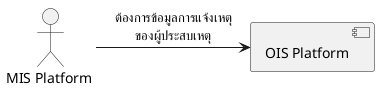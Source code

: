 @startuml
  :MIS Platform : as MIS
  MIS -right-> [OIS Platform] : ต้องการข้อมูลการแจ้งเหตุ\nของผู้ประสบเหตุ
@enduml
